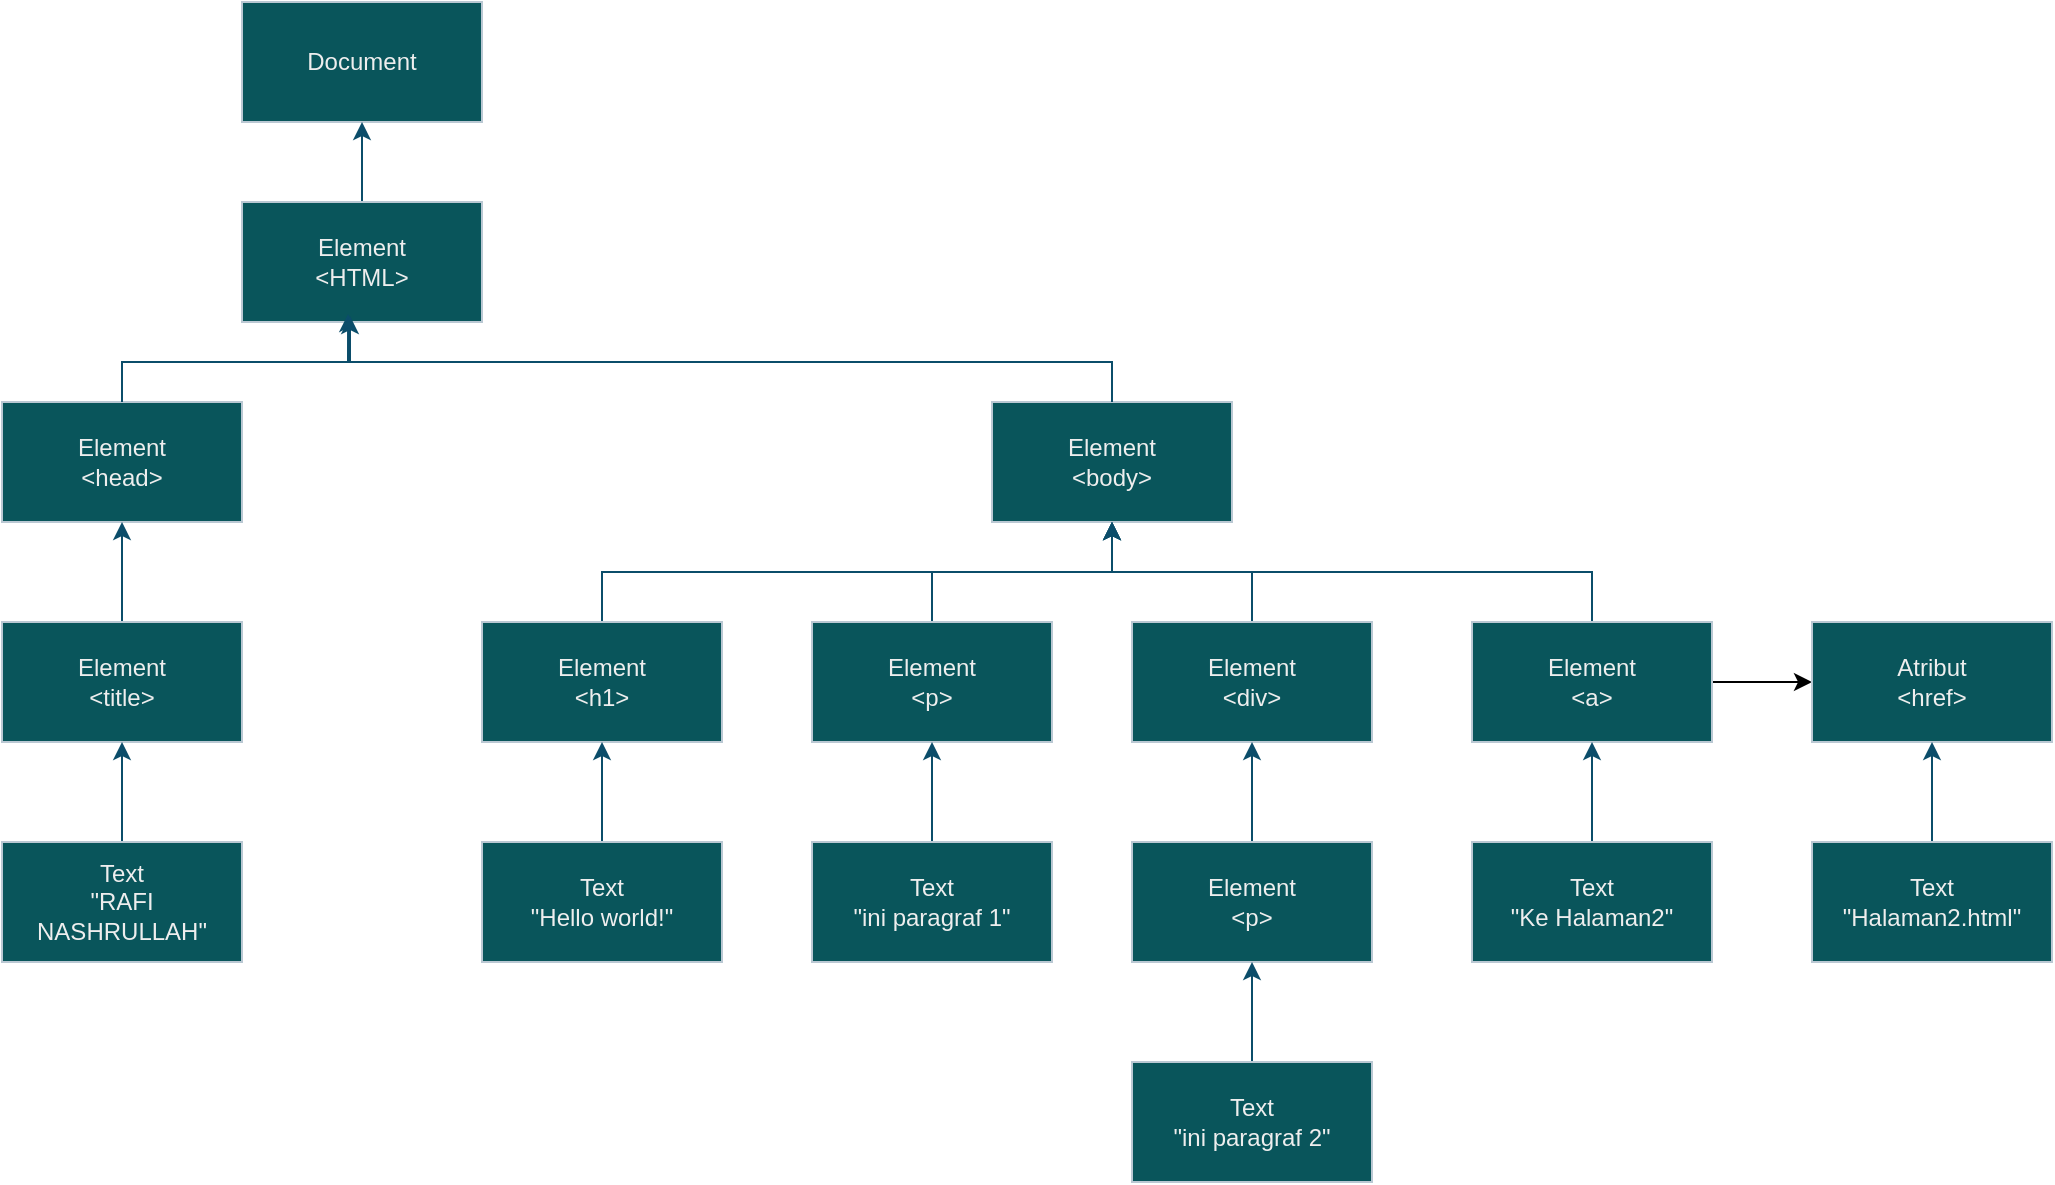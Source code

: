 <mxfile version="26.0.10">
  <diagram name="Page-1" id="DMPVzX8PxC-JKK63ErPN">
    <mxGraphModel dx="1112" dy="469" grid="1" gridSize="10" guides="1" tooltips="1" connect="1" arrows="1" fold="1" page="1" pageScale="1" pageWidth="850" pageHeight="1100" math="0" shadow="0">
      <root>
        <mxCell id="0" />
        <mxCell id="1" parent="0" />
        <mxCell id="6uudE3WekCWsXoAlxyhw-1" value="Document" style="rounded=0;whiteSpace=wrap;html=1;fillColor=#09555B;strokeColor=#BAC8D3;labelBackgroundColor=none;fontColor=#EEEEEE;" parent="1" vertex="1">
          <mxGeometry x="365" y="40" width="120" height="60" as="geometry" />
        </mxCell>
        <mxCell id="6uudE3WekCWsXoAlxyhw-24" value="" style="edgeStyle=orthogonalEdgeStyle;rounded=0;orthogonalLoop=1;jettySize=auto;html=1;strokeColor=#0B4D6A;" parent="1" source="6uudE3WekCWsXoAlxyhw-2" target="6uudE3WekCWsXoAlxyhw-1" edge="1">
          <mxGeometry relative="1" as="geometry" />
        </mxCell>
        <mxCell id="6uudE3WekCWsXoAlxyhw-2" value="Element&lt;br&gt;&amp;lt;HTML&amp;gt;" style="rounded=0;whiteSpace=wrap;html=1;fillColor=#09555B;strokeColor=#BAC8D3;labelBackgroundColor=none;fontColor=#EEEEEE;" parent="1" vertex="1">
          <mxGeometry x="365" y="140" width="120" height="60" as="geometry" />
        </mxCell>
        <mxCell id="6uudE3WekCWsXoAlxyhw-4" value="Element&lt;div&gt;&amp;lt;head&amp;gt;&lt;/div&gt;" style="rounded=0;whiteSpace=wrap;html=1;fillColor=#09555B;strokeColor=#BAC8D3;labelBackgroundColor=none;fontColor=#EEEEEE;" parent="1" vertex="1">
          <mxGeometry x="245" y="240" width="120" height="60" as="geometry" />
        </mxCell>
        <mxCell id="6uudE3WekCWsXoAlxyhw-5" value="Element&lt;div&gt;&amp;lt;body&amp;gt;&lt;/div&gt;" style="rounded=0;whiteSpace=wrap;html=1;fillColor=#09555B;strokeColor=#BAC8D3;labelBackgroundColor=none;fontColor=#EEEEEE;" parent="1" vertex="1">
          <mxGeometry x="740" y="240" width="120" height="60" as="geometry" />
        </mxCell>
        <mxCell id="6uudE3WekCWsXoAlxyhw-6" style="edgeStyle=orthogonalEdgeStyle;rounded=0;orthogonalLoop=1;jettySize=auto;html=1;exitX=0.5;exitY=0;exitDx=0;exitDy=0;entryX=0.45;entryY=0.95;entryDx=0;entryDy=0;entryPerimeter=0;labelBackgroundColor=none;strokeColor=#0B4D6A;fontColor=default;" parent="1" source="6uudE3WekCWsXoAlxyhw-5" target="6uudE3WekCWsXoAlxyhw-2" edge="1">
          <mxGeometry relative="1" as="geometry" />
        </mxCell>
        <mxCell id="6uudE3WekCWsXoAlxyhw-7" style="edgeStyle=orthogonalEdgeStyle;rounded=0;orthogonalLoop=1;jettySize=auto;html=1;exitX=0.5;exitY=0;exitDx=0;exitDy=0;entryX=0.442;entryY=0.933;entryDx=0;entryDy=0;entryPerimeter=0;labelBackgroundColor=none;strokeColor=#0B4D6A;fontColor=default;" parent="1" source="6uudE3WekCWsXoAlxyhw-4" target="6uudE3WekCWsXoAlxyhw-2" edge="1">
          <mxGeometry relative="1" as="geometry" />
        </mxCell>
        <mxCell id="6uudE3WekCWsXoAlxyhw-26" value="" style="edgeStyle=orthogonalEdgeStyle;rounded=0;orthogonalLoop=1;jettySize=auto;html=1;strokeColor=#0B4D6A;" parent="1" source="6uudE3WekCWsXoAlxyhw-8" target="6uudE3WekCWsXoAlxyhw-4" edge="1">
          <mxGeometry relative="1" as="geometry" />
        </mxCell>
        <mxCell id="6uudE3WekCWsXoAlxyhw-8" value="Element&lt;div&gt;&amp;lt;title&amp;gt;&lt;/div&gt;" style="rounded=0;whiteSpace=wrap;html=1;fillColor=#09555B;strokeColor=#BAC8D3;labelBackgroundColor=none;fontColor=#EEEEEE;" parent="1" vertex="1">
          <mxGeometry x="245" y="350" width="120" height="60" as="geometry" />
        </mxCell>
        <mxCell id="6uudE3WekCWsXoAlxyhw-25" value="" style="edgeStyle=orthogonalEdgeStyle;rounded=0;orthogonalLoop=1;jettySize=auto;html=1;strokeColor=#0B4D6A;" parent="1" source="6uudE3WekCWsXoAlxyhw-10" target="6uudE3WekCWsXoAlxyhw-8" edge="1">
          <mxGeometry relative="1" as="geometry" />
        </mxCell>
        <mxCell id="6uudE3WekCWsXoAlxyhw-10" value="Text&lt;div&gt;&quot;RAFI NASHRULLAH&quot;&lt;/div&gt;" style="rounded=0;whiteSpace=wrap;html=1;fillColor=#09555B;strokeColor=#BAC8D3;labelBackgroundColor=none;fontColor=#EEEEEE;" parent="1" vertex="1">
          <mxGeometry x="245" y="460" width="120" height="60" as="geometry" />
        </mxCell>
        <mxCell id="6uudE3WekCWsXoAlxyhw-20" style="edgeStyle=orthogonalEdgeStyle;rounded=0;orthogonalLoop=1;jettySize=auto;html=1;exitX=0.5;exitY=0;exitDx=0;exitDy=0;labelBackgroundColor=none;strokeColor=#0B4D6A;fontColor=default;" parent="1" source="6uudE3WekCWsXoAlxyhw-13" target="6uudE3WekCWsXoAlxyhw-5" edge="1">
          <mxGeometry relative="1" as="geometry" />
        </mxCell>
        <mxCell id="6uudE3WekCWsXoAlxyhw-13" value="Element&lt;div&gt;&amp;lt;p&amp;gt;&lt;/div&gt;" style="rounded=0;whiteSpace=wrap;html=1;fillColor=#09555B;strokeColor=#BAC8D3;labelBackgroundColor=none;fontColor=#EEEEEE;" parent="1" vertex="1">
          <mxGeometry x="650" y="350" width="120" height="60" as="geometry" />
        </mxCell>
        <mxCell id="6uudE3WekCWsXoAlxyhw-19" style="edgeStyle=orthogonalEdgeStyle;rounded=0;orthogonalLoop=1;jettySize=auto;html=1;exitX=0.5;exitY=0;exitDx=0;exitDy=0;labelBackgroundColor=none;strokeColor=#0B4D6A;fontColor=default;" parent="1" source="6uudE3WekCWsXoAlxyhw-14" target="6uudE3WekCWsXoAlxyhw-5" edge="1">
          <mxGeometry relative="1" as="geometry" />
        </mxCell>
        <mxCell id="6uudE3WekCWsXoAlxyhw-14" value="Element&lt;div&gt;&amp;lt;h1&amp;gt;&lt;/div&gt;" style="rounded=0;whiteSpace=wrap;html=1;fillColor=#09555B;strokeColor=#BAC8D3;labelBackgroundColor=none;fontColor=#EEEEEE;" parent="1" vertex="1">
          <mxGeometry x="485" y="350" width="120" height="60" as="geometry" />
        </mxCell>
        <mxCell id="6uudE3WekCWsXoAlxyhw-22" style="edgeStyle=orthogonalEdgeStyle;rounded=0;orthogonalLoop=1;jettySize=auto;html=1;exitX=0.5;exitY=0;exitDx=0;exitDy=0;entryX=0.5;entryY=1;entryDx=0;entryDy=0;labelBackgroundColor=none;strokeColor=#0B4D6A;fontColor=default;" parent="1" source="6uudE3WekCWsXoAlxyhw-16" target="6uudE3WekCWsXoAlxyhw-5" edge="1">
          <mxGeometry relative="1" as="geometry" />
        </mxCell>
        <mxCell id="ScwYoTFeA3l-Lr5wpfg6-1" value="" style="edgeStyle=orthogonalEdgeStyle;rounded=0;orthogonalLoop=1;jettySize=auto;html=1;" edge="1" parent="1" source="6uudE3WekCWsXoAlxyhw-16" target="6uudE3WekCWsXoAlxyhw-18">
          <mxGeometry relative="1" as="geometry" />
        </mxCell>
        <mxCell id="6uudE3WekCWsXoAlxyhw-16" value="Element&lt;div&gt;&amp;lt;a&amp;gt;&lt;/div&gt;" style="rounded=0;whiteSpace=wrap;html=1;fillColor=#09555B;strokeColor=#BAC8D3;labelBackgroundColor=none;fontColor=#EEEEEE;" parent="1" vertex="1">
          <mxGeometry x="980" y="350" width="120" height="60" as="geometry" />
        </mxCell>
        <mxCell id="6uudE3WekCWsXoAlxyhw-21" style="edgeStyle=orthogonalEdgeStyle;rounded=0;orthogonalLoop=1;jettySize=auto;html=1;exitX=0.5;exitY=0;exitDx=0;exitDy=0;labelBackgroundColor=none;strokeColor=#0B4D6A;fontColor=default;" parent="1" source="6uudE3WekCWsXoAlxyhw-17" target="6uudE3WekCWsXoAlxyhw-5" edge="1">
          <mxGeometry relative="1" as="geometry" />
        </mxCell>
        <mxCell id="6uudE3WekCWsXoAlxyhw-17" value="Element&lt;div&gt;&amp;lt;div&amp;gt;&lt;/div&gt;" style="rounded=0;whiteSpace=wrap;html=1;fillColor=#09555B;strokeColor=#BAC8D3;labelBackgroundColor=none;fontColor=#EEEEEE;" parent="1" vertex="1">
          <mxGeometry x="810" y="350" width="120" height="60" as="geometry" />
        </mxCell>
        <mxCell id="6uudE3WekCWsXoAlxyhw-18" value="Atribut&lt;div&gt;&amp;lt;href&amp;gt;&lt;/div&gt;" style="rounded=0;whiteSpace=wrap;html=1;fillColor=#09555B;strokeColor=#BAC8D3;labelBackgroundColor=none;fontColor=#EEEEEE;" parent="1" vertex="1">
          <mxGeometry x="1150" y="350" width="120" height="60" as="geometry" />
        </mxCell>
        <mxCell id="6uudE3WekCWsXoAlxyhw-33" value="" style="edgeStyle=orthogonalEdgeStyle;rounded=0;orthogonalLoop=1;jettySize=auto;html=1;strokeColor=#0B4D6A;" parent="1" source="6uudE3WekCWsXoAlxyhw-27" target="6uudE3WekCWsXoAlxyhw-14" edge="1">
          <mxGeometry relative="1" as="geometry" />
        </mxCell>
        <mxCell id="6uudE3WekCWsXoAlxyhw-27" value="Text&lt;div&gt;&quot;Hello world!&quot;&lt;/div&gt;" style="rounded=0;whiteSpace=wrap;html=1;fillColor=#09555B;strokeColor=#BAC8D3;labelBackgroundColor=none;fontColor=#EEEEEE;" parent="1" vertex="1">
          <mxGeometry x="485" y="460" width="120" height="60" as="geometry" />
        </mxCell>
        <mxCell id="6uudE3WekCWsXoAlxyhw-34" value="" style="edgeStyle=orthogonalEdgeStyle;rounded=0;orthogonalLoop=1;jettySize=auto;html=1;strokeColor=#0B4D6A;" parent="1" source="6uudE3WekCWsXoAlxyhw-28" target="6uudE3WekCWsXoAlxyhw-13" edge="1">
          <mxGeometry relative="1" as="geometry" />
        </mxCell>
        <mxCell id="6uudE3WekCWsXoAlxyhw-28" value="Text&lt;div&gt;&quot;ini paragraf 1&quot;&lt;/div&gt;" style="rounded=0;whiteSpace=wrap;html=1;fillColor=#09555B;strokeColor=#BAC8D3;labelBackgroundColor=none;fontColor=#EEEEEE;" parent="1" vertex="1">
          <mxGeometry x="650" y="460" width="120" height="60" as="geometry" />
        </mxCell>
        <mxCell id="6uudE3WekCWsXoAlxyhw-35" value="" style="edgeStyle=orthogonalEdgeStyle;rounded=0;orthogonalLoop=1;jettySize=auto;html=1;strokeColor=#0B4D6A;" parent="1" source="6uudE3WekCWsXoAlxyhw-29" target="6uudE3WekCWsXoAlxyhw-17" edge="1">
          <mxGeometry relative="1" as="geometry" />
        </mxCell>
        <mxCell id="6uudE3WekCWsXoAlxyhw-29" value="Element&lt;div&gt;&amp;lt;p&amp;gt;&lt;/div&gt;" style="rounded=0;whiteSpace=wrap;html=1;fillColor=#09555B;strokeColor=#BAC8D3;labelBackgroundColor=none;fontColor=#EEEEEE;" parent="1" vertex="1">
          <mxGeometry x="810" y="460" width="120" height="60" as="geometry" />
        </mxCell>
        <mxCell id="6uudE3WekCWsXoAlxyhw-36" value="" style="edgeStyle=orthogonalEdgeStyle;rounded=0;orthogonalLoop=1;jettySize=auto;html=1;strokeColor=#0B4D6A;" parent="1" source="6uudE3WekCWsXoAlxyhw-30" target="6uudE3WekCWsXoAlxyhw-16" edge="1">
          <mxGeometry relative="1" as="geometry" />
        </mxCell>
        <mxCell id="6uudE3WekCWsXoAlxyhw-30" value="Text&lt;div&gt;&quot;Ke Halaman2&quot;&lt;/div&gt;" style="rounded=0;whiteSpace=wrap;html=1;fillColor=#09555B;strokeColor=#BAC8D3;labelBackgroundColor=none;fontColor=#EEEEEE;" parent="1" vertex="1">
          <mxGeometry x="980" y="460" width="120" height="60" as="geometry" />
        </mxCell>
        <mxCell id="6uudE3WekCWsXoAlxyhw-37" value="" style="edgeStyle=orthogonalEdgeStyle;rounded=0;orthogonalLoop=1;jettySize=auto;html=1;strokeColor=#0B4D6A;" parent="1" source="6uudE3WekCWsXoAlxyhw-31" target="6uudE3WekCWsXoAlxyhw-18" edge="1">
          <mxGeometry relative="1" as="geometry" />
        </mxCell>
        <mxCell id="6uudE3WekCWsXoAlxyhw-31" value="Text&lt;div&gt;&quot;Halaman2.html&quot;&lt;/div&gt;" style="rounded=0;whiteSpace=wrap;html=1;fillColor=#09555B;strokeColor=#BAC8D3;labelBackgroundColor=none;fontColor=#EEEEEE;" parent="1" vertex="1">
          <mxGeometry x="1150" y="460" width="120" height="60" as="geometry" />
        </mxCell>
        <mxCell id="6uudE3WekCWsXoAlxyhw-38" value="" style="edgeStyle=orthogonalEdgeStyle;rounded=0;orthogonalLoop=1;jettySize=auto;html=1;strokeColor=#0B4D6A;" parent="1" source="6uudE3WekCWsXoAlxyhw-32" target="6uudE3WekCWsXoAlxyhw-29" edge="1">
          <mxGeometry relative="1" as="geometry" />
        </mxCell>
        <mxCell id="6uudE3WekCWsXoAlxyhw-32" value="Text&lt;div&gt;&quot;ini paragraf 2&quot;&lt;/div&gt;" style="rounded=0;whiteSpace=wrap;html=1;fillColor=#09555B;strokeColor=#BAC8D3;labelBackgroundColor=none;fontColor=#EEEEEE;" parent="1" vertex="1">
          <mxGeometry x="810" y="570" width="120" height="60" as="geometry" />
        </mxCell>
      </root>
    </mxGraphModel>
  </diagram>
</mxfile>
